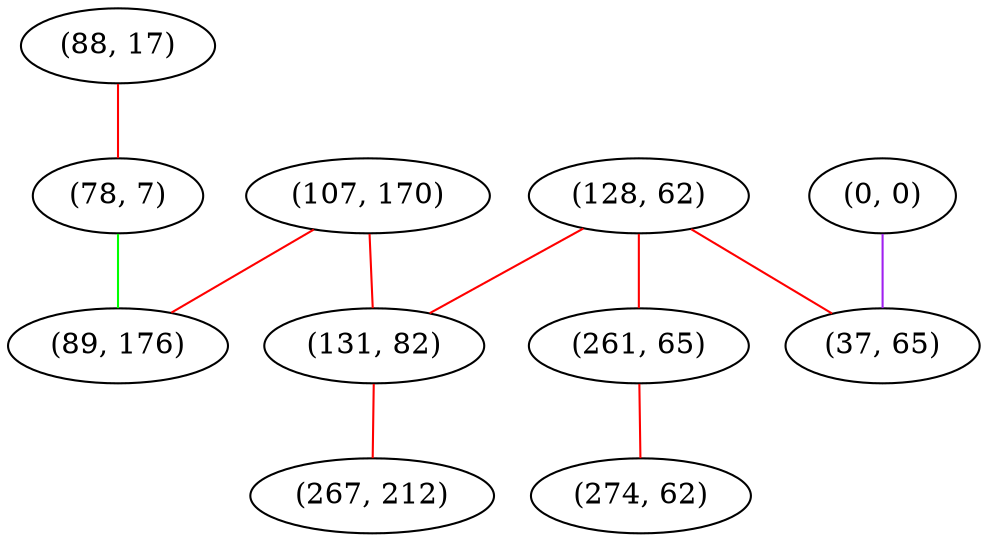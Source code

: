 graph "" {
"(107, 170)";
"(0, 0)";
"(128, 62)";
"(88, 17)";
"(78, 7)";
"(89, 176)";
"(131, 82)";
"(267, 212)";
"(261, 65)";
"(37, 65)";
"(274, 62)";
"(107, 170)" -- "(131, 82)"  [color=red, key=0, weight=1];
"(107, 170)" -- "(89, 176)"  [color=red, key=0, weight=1];
"(0, 0)" -- "(37, 65)"  [color=purple, key=0, weight=4];
"(128, 62)" -- "(37, 65)"  [color=red, key=0, weight=1];
"(128, 62)" -- "(131, 82)"  [color=red, key=0, weight=1];
"(128, 62)" -- "(261, 65)"  [color=red, key=0, weight=1];
"(88, 17)" -- "(78, 7)"  [color=red, key=0, weight=1];
"(78, 7)" -- "(89, 176)"  [color=green, key=0, weight=2];
"(131, 82)" -- "(267, 212)"  [color=red, key=0, weight=1];
"(261, 65)" -- "(274, 62)"  [color=red, key=0, weight=1];
}
